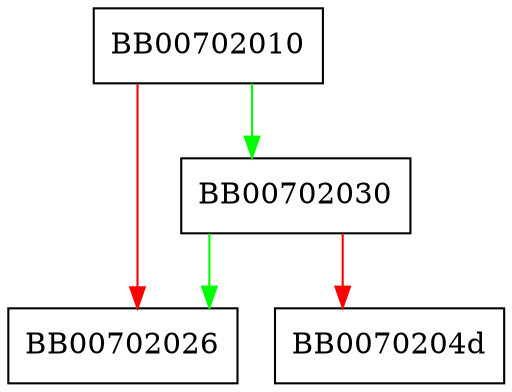 digraph ossl_DER_w_algorithmIdentifier_ED25519 {
  node [shape="box"];
  graph [splines=ortho];
  BB00702010 -> BB00702030 [color="green"];
  BB00702010 -> BB00702026 [color="red"];
  BB00702030 -> BB00702026 [color="green"];
  BB00702030 -> BB0070204d [color="red"];
}